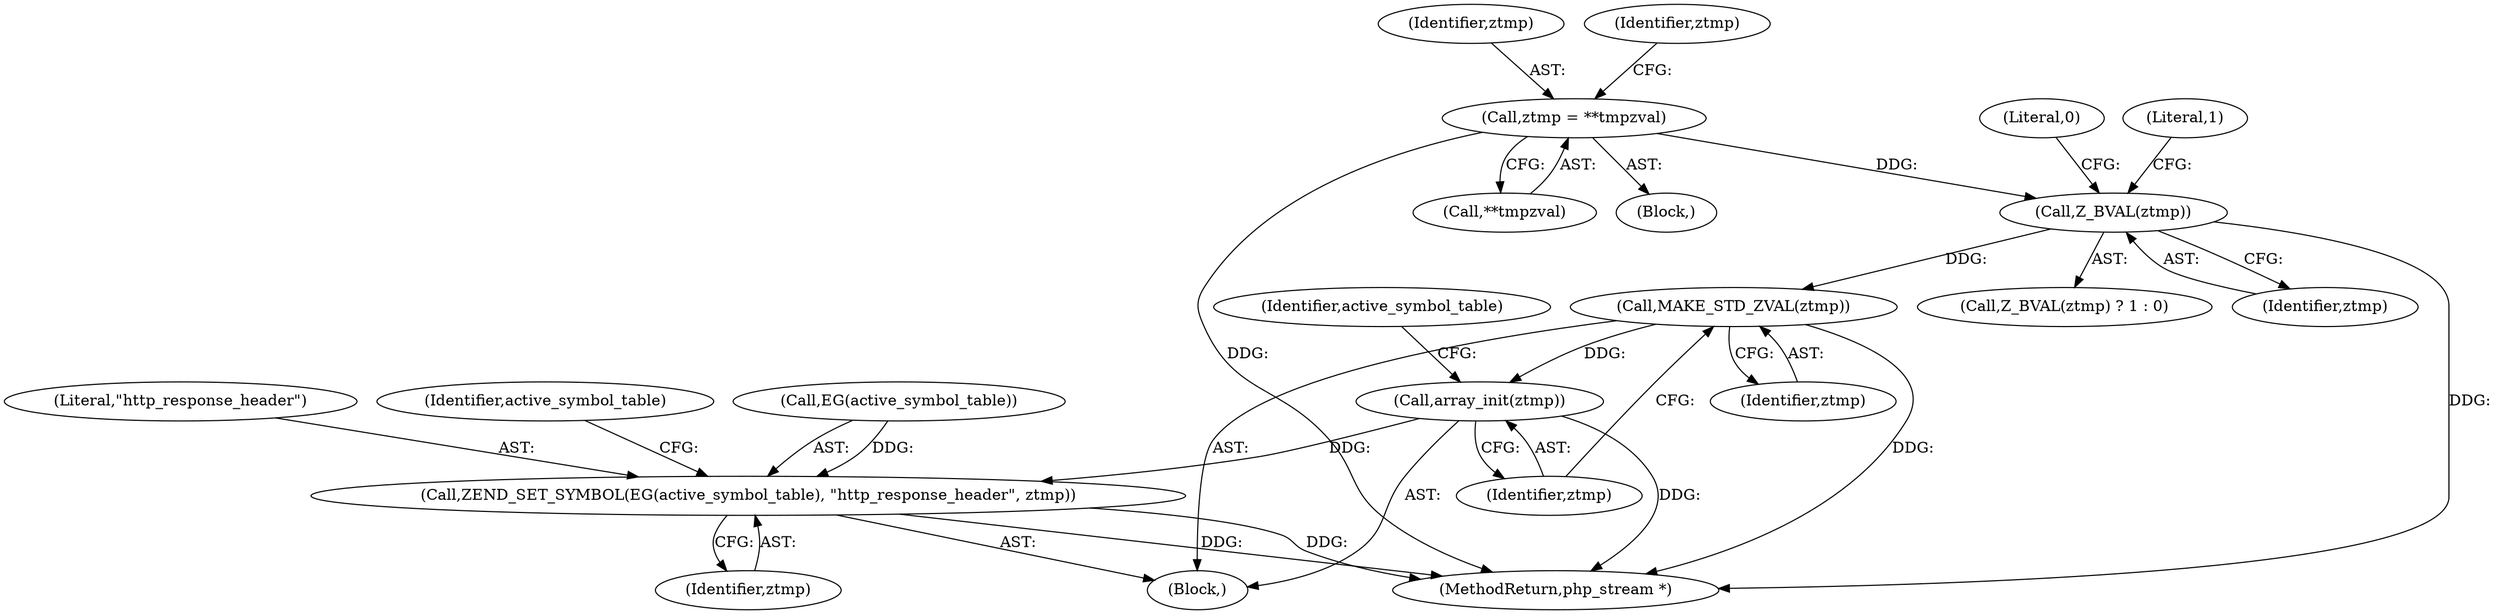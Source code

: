 digraph "0_php-src_523f230c831d7b33353203fa34aee4e92ac12bba@pointer" {
"1002394" [label="(Call,MAKE_STD_ZVAL(ztmp))"];
"1001304" [label="(Call,Z_BVAL(ztmp))"];
"1001290" [label="(Call,ztmp = **tmpzval)"];
"1002396" [label="(Call,array_init(ztmp))"];
"1002398" [label="(Call,ZEND_SET_SYMBOL(EG(active_symbol_table), \"http_response_header\", ztmp))"];
"1001306" [label="(Literal,1)"];
"1001291" [label="(Identifier,ztmp)"];
"1002392" [label="(Block,)"];
"1001292" [label="(Call,**tmpzval)"];
"1002402" [label="(Identifier,ztmp)"];
"1001304" [label="(Call,Z_BVAL(ztmp))"];
"1003233" [label="(MethodReturn,php_stream *)"];
"1002397" [label="(Identifier,ztmp)"];
"1002395" [label="(Identifier,ztmp)"];
"1002394" [label="(Call,MAKE_STD_ZVAL(ztmp))"];
"1002396" [label="(Call,array_init(ztmp))"];
"1002410" [label="(Identifier,active_symbol_table)"];
"1001303" [label="(Call,Z_BVAL(ztmp) ? 1 : 0)"];
"1001307" [label="(Literal,0)"];
"1002399" [label="(Call,EG(active_symbol_table))"];
"1002398" [label="(Call,ZEND_SET_SYMBOL(EG(active_symbol_table), \"http_response_header\", ztmp))"];
"1001288" [label="(Block,)"];
"1001297" [label="(Identifier,ztmp)"];
"1001290" [label="(Call,ztmp = **tmpzval)"];
"1002400" [label="(Identifier,active_symbol_table)"];
"1001305" [label="(Identifier,ztmp)"];
"1002401" [label="(Literal,\"http_response_header\")"];
"1002394" -> "1002392"  [label="AST: "];
"1002394" -> "1002395"  [label="CFG: "];
"1002395" -> "1002394"  [label="AST: "];
"1002397" -> "1002394"  [label="CFG: "];
"1002394" -> "1003233"  [label="DDG: "];
"1001304" -> "1002394"  [label="DDG: "];
"1002394" -> "1002396"  [label="DDG: "];
"1001304" -> "1001303"  [label="AST: "];
"1001304" -> "1001305"  [label="CFG: "];
"1001305" -> "1001304"  [label="AST: "];
"1001306" -> "1001304"  [label="CFG: "];
"1001307" -> "1001304"  [label="CFG: "];
"1001304" -> "1003233"  [label="DDG: "];
"1001290" -> "1001304"  [label="DDG: "];
"1001290" -> "1001288"  [label="AST: "];
"1001290" -> "1001292"  [label="CFG: "];
"1001291" -> "1001290"  [label="AST: "];
"1001292" -> "1001290"  [label="AST: "];
"1001297" -> "1001290"  [label="CFG: "];
"1001290" -> "1003233"  [label="DDG: "];
"1002396" -> "1002392"  [label="AST: "];
"1002396" -> "1002397"  [label="CFG: "];
"1002397" -> "1002396"  [label="AST: "];
"1002400" -> "1002396"  [label="CFG: "];
"1002396" -> "1003233"  [label="DDG: "];
"1002396" -> "1002398"  [label="DDG: "];
"1002398" -> "1002392"  [label="AST: "];
"1002398" -> "1002402"  [label="CFG: "];
"1002399" -> "1002398"  [label="AST: "];
"1002401" -> "1002398"  [label="AST: "];
"1002402" -> "1002398"  [label="AST: "];
"1002410" -> "1002398"  [label="CFG: "];
"1002398" -> "1003233"  [label="DDG: "];
"1002398" -> "1003233"  [label="DDG: "];
"1002399" -> "1002398"  [label="DDG: "];
}
